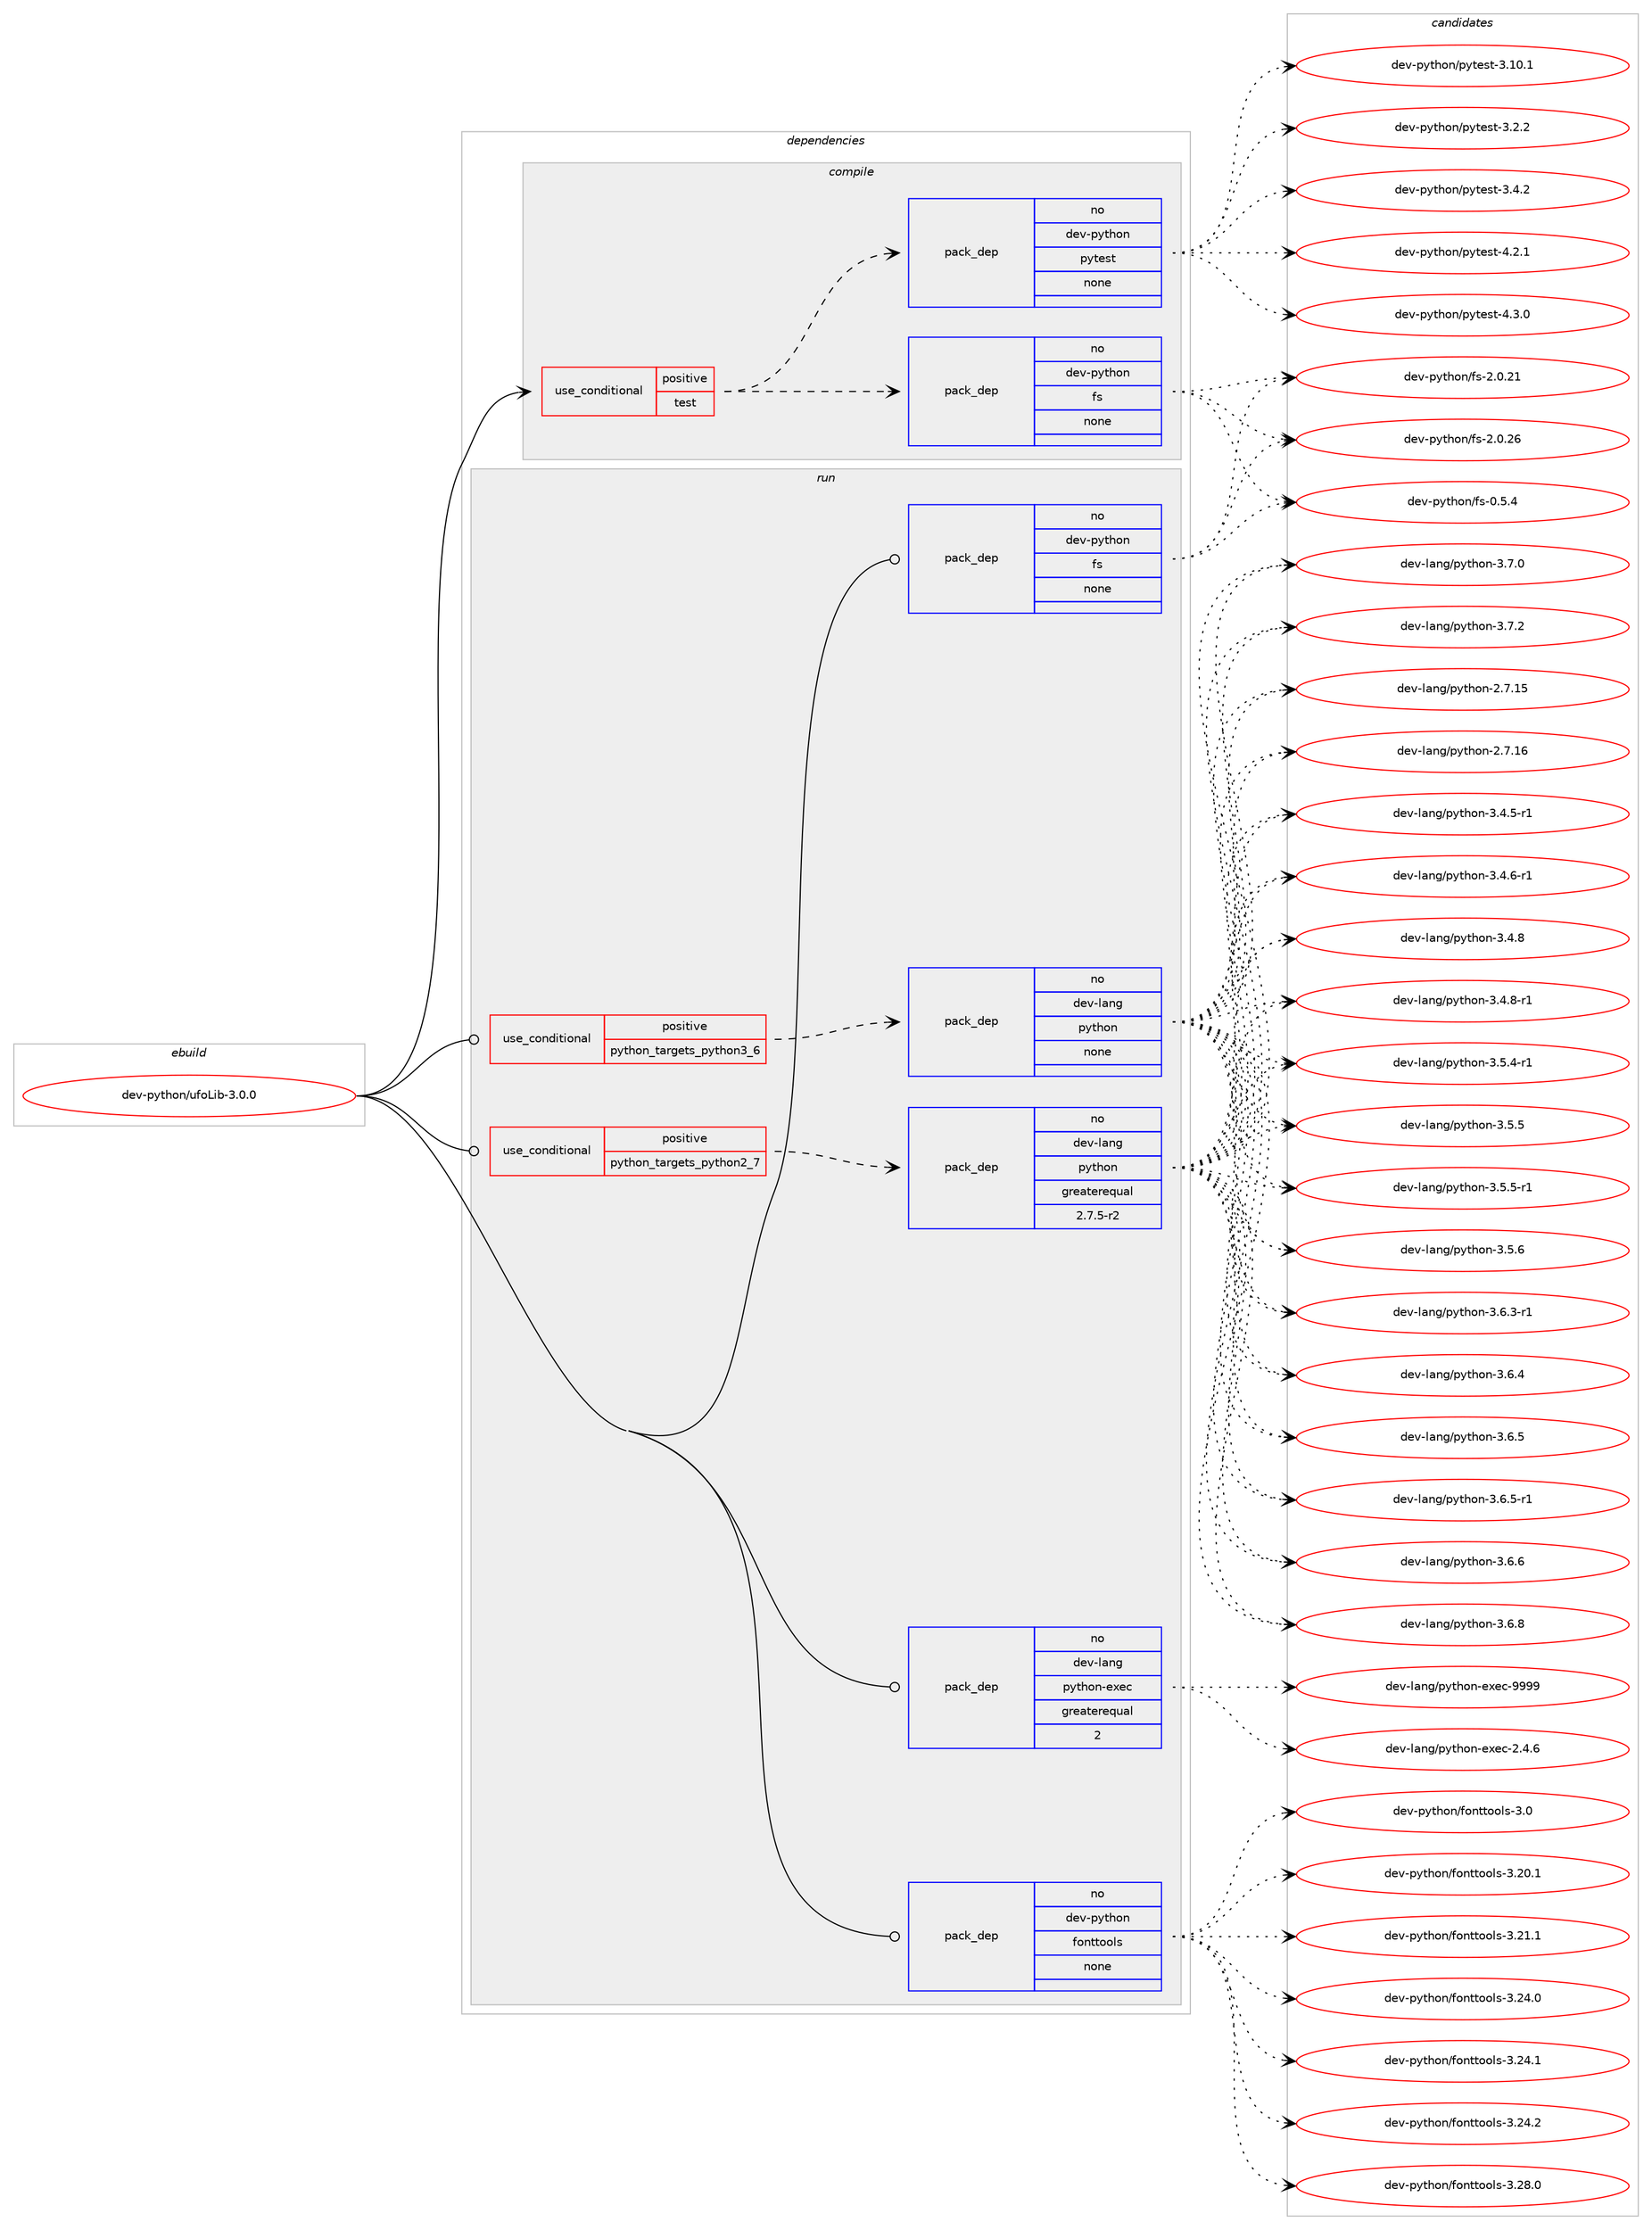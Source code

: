 digraph prolog {

# *************
# Graph options
# *************

newrank=true;
concentrate=true;
compound=true;
graph [rankdir=LR,fontname=Helvetica,fontsize=10,ranksep=1.5];#, ranksep=2.5, nodesep=0.2];
edge  [arrowhead=vee];
node  [fontname=Helvetica,fontsize=10];

# **********
# The ebuild
# **********

subgraph cluster_leftcol {
color=gray;
rank=same;
label=<<i>ebuild</i>>;
id [label="dev-python/ufoLib-3.0.0", color=red, width=4, href="../dev-python/ufoLib-3.0.0.svg"];
}

# ****************
# The dependencies
# ****************

subgraph cluster_midcol {
color=gray;
label=<<i>dependencies</i>>;
subgraph cluster_compile {
fillcolor="#eeeeee";
style=filled;
label=<<i>compile</i>>;
subgraph cond386210 {
dependency1446148 [label=<<TABLE BORDER="0" CELLBORDER="1" CELLSPACING="0" CELLPADDING="4"><TR><TD ROWSPAN="3" CELLPADDING="10">use_conditional</TD></TR><TR><TD>positive</TD></TR><TR><TD>test</TD></TR></TABLE>>, shape=none, color=red];
subgraph pack1036569 {
dependency1446149 [label=<<TABLE BORDER="0" CELLBORDER="1" CELLSPACING="0" CELLPADDING="4" WIDTH="220"><TR><TD ROWSPAN="6" CELLPADDING="30">pack_dep</TD></TR><TR><TD WIDTH="110">no</TD></TR><TR><TD>dev-python</TD></TR><TR><TD>fs</TD></TR><TR><TD>none</TD></TR><TR><TD></TD></TR></TABLE>>, shape=none, color=blue];
}
dependency1446148:e -> dependency1446149:w [weight=20,style="dashed",arrowhead="vee"];
subgraph pack1036570 {
dependency1446150 [label=<<TABLE BORDER="0" CELLBORDER="1" CELLSPACING="0" CELLPADDING="4" WIDTH="220"><TR><TD ROWSPAN="6" CELLPADDING="30">pack_dep</TD></TR><TR><TD WIDTH="110">no</TD></TR><TR><TD>dev-python</TD></TR><TR><TD>pytest</TD></TR><TR><TD>none</TD></TR><TR><TD></TD></TR></TABLE>>, shape=none, color=blue];
}
dependency1446148:e -> dependency1446150:w [weight=20,style="dashed",arrowhead="vee"];
}
id:e -> dependency1446148:w [weight=20,style="solid",arrowhead="vee"];
}
subgraph cluster_compileandrun {
fillcolor="#eeeeee";
style=filled;
label=<<i>compile and run</i>>;
}
subgraph cluster_run {
fillcolor="#eeeeee";
style=filled;
label=<<i>run</i>>;
subgraph cond386211 {
dependency1446151 [label=<<TABLE BORDER="0" CELLBORDER="1" CELLSPACING="0" CELLPADDING="4"><TR><TD ROWSPAN="3" CELLPADDING="10">use_conditional</TD></TR><TR><TD>positive</TD></TR><TR><TD>python_targets_python2_7</TD></TR></TABLE>>, shape=none, color=red];
subgraph pack1036571 {
dependency1446152 [label=<<TABLE BORDER="0" CELLBORDER="1" CELLSPACING="0" CELLPADDING="4" WIDTH="220"><TR><TD ROWSPAN="6" CELLPADDING="30">pack_dep</TD></TR><TR><TD WIDTH="110">no</TD></TR><TR><TD>dev-lang</TD></TR><TR><TD>python</TD></TR><TR><TD>greaterequal</TD></TR><TR><TD>2.7.5-r2</TD></TR></TABLE>>, shape=none, color=blue];
}
dependency1446151:e -> dependency1446152:w [weight=20,style="dashed",arrowhead="vee"];
}
id:e -> dependency1446151:w [weight=20,style="solid",arrowhead="odot"];
subgraph cond386212 {
dependency1446153 [label=<<TABLE BORDER="0" CELLBORDER="1" CELLSPACING="0" CELLPADDING="4"><TR><TD ROWSPAN="3" CELLPADDING="10">use_conditional</TD></TR><TR><TD>positive</TD></TR><TR><TD>python_targets_python3_6</TD></TR></TABLE>>, shape=none, color=red];
subgraph pack1036572 {
dependency1446154 [label=<<TABLE BORDER="0" CELLBORDER="1" CELLSPACING="0" CELLPADDING="4" WIDTH="220"><TR><TD ROWSPAN="6" CELLPADDING="30">pack_dep</TD></TR><TR><TD WIDTH="110">no</TD></TR><TR><TD>dev-lang</TD></TR><TR><TD>python</TD></TR><TR><TD>none</TD></TR><TR><TD></TD></TR></TABLE>>, shape=none, color=blue];
}
dependency1446153:e -> dependency1446154:w [weight=20,style="dashed",arrowhead="vee"];
}
id:e -> dependency1446153:w [weight=20,style="solid",arrowhead="odot"];
subgraph pack1036573 {
dependency1446155 [label=<<TABLE BORDER="0" CELLBORDER="1" CELLSPACING="0" CELLPADDING="4" WIDTH="220"><TR><TD ROWSPAN="6" CELLPADDING="30">pack_dep</TD></TR><TR><TD WIDTH="110">no</TD></TR><TR><TD>dev-lang</TD></TR><TR><TD>python-exec</TD></TR><TR><TD>greaterequal</TD></TR><TR><TD>2</TD></TR></TABLE>>, shape=none, color=blue];
}
id:e -> dependency1446155:w [weight=20,style="solid",arrowhead="odot"];
subgraph pack1036574 {
dependency1446156 [label=<<TABLE BORDER="0" CELLBORDER="1" CELLSPACING="0" CELLPADDING="4" WIDTH="220"><TR><TD ROWSPAN="6" CELLPADDING="30">pack_dep</TD></TR><TR><TD WIDTH="110">no</TD></TR><TR><TD>dev-python</TD></TR><TR><TD>fonttools</TD></TR><TR><TD>none</TD></TR><TR><TD></TD></TR></TABLE>>, shape=none, color=blue];
}
id:e -> dependency1446156:w [weight=20,style="solid",arrowhead="odot"];
subgraph pack1036575 {
dependency1446157 [label=<<TABLE BORDER="0" CELLBORDER="1" CELLSPACING="0" CELLPADDING="4" WIDTH="220"><TR><TD ROWSPAN="6" CELLPADDING="30">pack_dep</TD></TR><TR><TD WIDTH="110">no</TD></TR><TR><TD>dev-python</TD></TR><TR><TD>fs</TD></TR><TR><TD>none</TD></TR><TR><TD></TD></TR></TABLE>>, shape=none, color=blue];
}
id:e -> dependency1446157:w [weight=20,style="solid",arrowhead="odot"];
}
}

# **************
# The candidates
# **************

subgraph cluster_choices {
rank=same;
color=gray;
label=<<i>candidates</i>>;

subgraph choice1036569 {
color=black;
nodesep=1;
choice1001011184511212111610411111047102115454846534652 [label="dev-python/fs-0.5.4", color=red, width=4,href="../dev-python/fs-0.5.4.svg"];
choice100101118451121211161041111104710211545504648465049 [label="dev-python/fs-2.0.21", color=red, width=4,href="../dev-python/fs-2.0.21.svg"];
choice100101118451121211161041111104710211545504648465054 [label="dev-python/fs-2.0.26", color=red, width=4,href="../dev-python/fs-2.0.26.svg"];
dependency1446149:e -> choice1001011184511212111610411111047102115454846534652:w [style=dotted,weight="100"];
dependency1446149:e -> choice100101118451121211161041111104710211545504648465049:w [style=dotted,weight="100"];
dependency1446149:e -> choice100101118451121211161041111104710211545504648465054:w [style=dotted,weight="100"];
}
subgraph choice1036570 {
color=black;
nodesep=1;
choice100101118451121211161041111104711212111610111511645514649484649 [label="dev-python/pytest-3.10.1", color=red, width=4,href="../dev-python/pytest-3.10.1.svg"];
choice1001011184511212111610411111047112121116101115116455146504650 [label="dev-python/pytest-3.2.2", color=red, width=4,href="../dev-python/pytest-3.2.2.svg"];
choice1001011184511212111610411111047112121116101115116455146524650 [label="dev-python/pytest-3.4.2", color=red, width=4,href="../dev-python/pytest-3.4.2.svg"];
choice1001011184511212111610411111047112121116101115116455246504649 [label="dev-python/pytest-4.2.1", color=red, width=4,href="../dev-python/pytest-4.2.1.svg"];
choice1001011184511212111610411111047112121116101115116455246514648 [label="dev-python/pytest-4.3.0", color=red, width=4,href="../dev-python/pytest-4.3.0.svg"];
dependency1446150:e -> choice100101118451121211161041111104711212111610111511645514649484649:w [style=dotted,weight="100"];
dependency1446150:e -> choice1001011184511212111610411111047112121116101115116455146504650:w [style=dotted,weight="100"];
dependency1446150:e -> choice1001011184511212111610411111047112121116101115116455146524650:w [style=dotted,weight="100"];
dependency1446150:e -> choice1001011184511212111610411111047112121116101115116455246504649:w [style=dotted,weight="100"];
dependency1446150:e -> choice1001011184511212111610411111047112121116101115116455246514648:w [style=dotted,weight="100"];
}
subgraph choice1036571 {
color=black;
nodesep=1;
choice10010111845108971101034711212111610411111045504655464953 [label="dev-lang/python-2.7.15", color=red, width=4,href="../dev-lang/python-2.7.15.svg"];
choice10010111845108971101034711212111610411111045504655464954 [label="dev-lang/python-2.7.16", color=red, width=4,href="../dev-lang/python-2.7.16.svg"];
choice1001011184510897110103471121211161041111104551465246534511449 [label="dev-lang/python-3.4.5-r1", color=red, width=4,href="../dev-lang/python-3.4.5-r1.svg"];
choice1001011184510897110103471121211161041111104551465246544511449 [label="dev-lang/python-3.4.6-r1", color=red, width=4,href="../dev-lang/python-3.4.6-r1.svg"];
choice100101118451089711010347112121116104111110455146524656 [label="dev-lang/python-3.4.8", color=red, width=4,href="../dev-lang/python-3.4.8.svg"];
choice1001011184510897110103471121211161041111104551465246564511449 [label="dev-lang/python-3.4.8-r1", color=red, width=4,href="../dev-lang/python-3.4.8-r1.svg"];
choice1001011184510897110103471121211161041111104551465346524511449 [label="dev-lang/python-3.5.4-r1", color=red, width=4,href="../dev-lang/python-3.5.4-r1.svg"];
choice100101118451089711010347112121116104111110455146534653 [label="dev-lang/python-3.5.5", color=red, width=4,href="../dev-lang/python-3.5.5.svg"];
choice1001011184510897110103471121211161041111104551465346534511449 [label="dev-lang/python-3.5.5-r1", color=red, width=4,href="../dev-lang/python-3.5.5-r1.svg"];
choice100101118451089711010347112121116104111110455146534654 [label="dev-lang/python-3.5.6", color=red, width=4,href="../dev-lang/python-3.5.6.svg"];
choice1001011184510897110103471121211161041111104551465446514511449 [label="dev-lang/python-3.6.3-r1", color=red, width=4,href="../dev-lang/python-3.6.3-r1.svg"];
choice100101118451089711010347112121116104111110455146544652 [label="dev-lang/python-3.6.4", color=red, width=4,href="../dev-lang/python-3.6.4.svg"];
choice100101118451089711010347112121116104111110455146544653 [label="dev-lang/python-3.6.5", color=red, width=4,href="../dev-lang/python-3.6.5.svg"];
choice1001011184510897110103471121211161041111104551465446534511449 [label="dev-lang/python-3.6.5-r1", color=red, width=4,href="../dev-lang/python-3.6.5-r1.svg"];
choice100101118451089711010347112121116104111110455146544654 [label="dev-lang/python-3.6.6", color=red, width=4,href="../dev-lang/python-3.6.6.svg"];
choice100101118451089711010347112121116104111110455146544656 [label="dev-lang/python-3.6.8", color=red, width=4,href="../dev-lang/python-3.6.8.svg"];
choice100101118451089711010347112121116104111110455146554648 [label="dev-lang/python-3.7.0", color=red, width=4,href="../dev-lang/python-3.7.0.svg"];
choice100101118451089711010347112121116104111110455146554650 [label="dev-lang/python-3.7.2", color=red, width=4,href="../dev-lang/python-3.7.2.svg"];
dependency1446152:e -> choice10010111845108971101034711212111610411111045504655464953:w [style=dotted,weight="100"];
dependency1446152:e -> choice10010111845108971101034711212111610411111045504655464954:w [style=dotted,weight="100"];
dependency1446152:e -> choice1001011184510897110103471121211161041111104551465246534511449:w [style=dotted,weight="100"];
dependency1446152:e -> choice1001011184510897110103471121211161041111104551465246544511449:w [style=dotted,weight="100"];
dependency1446152:e -> choice100101118451089711010347112121116104111110455146524656:w [style=dotted,weight="100"];
dependency1446152:e -> choice1001011184510897110103471121211161041111104551465246564511449:w [style=dotted,weight="100"];
dependency1446152:e -> choice1001011184510897110103471121211161041111104551465346524511449:w [style=dotted,weight="100"];
dependency1446152:e -> choice100101118451089711010347112121116104111110455146534653:w [style=dotted,weight="100"];
dependency1446152:e -> choice1001011184510897110103471121211161041111104551465346534511449:w [style=dotted,weight="100"];
dependency1446152:e -> choice100101118451089711010347112121116104111110455146534654:w [style=dotted,weight="100"];
dependency1446152:e -> choice1001011184510897110103471121211161041111104551465446514511449:w [style=dotted,weight="100"];
dependency1446152:e -> choice100101118451089711010347112121116104111110455146544652:w [style=dotted,weight="100"];
dependency1446152:e -> choice100101118451089711010347112121116104111110455146544653:w [style=dotted,weight="100"];
dependency1446152:e -> choice1001011184510897110103471121211161041111104551465446534511449:w [style=dotted,weight="100"];
dependency1446152:e -> choice100101118451089711010347112121116104111110455146544654:w [style=dotted,weight="100"];
dependency1446152:e -> choice100101118451089711010347112121116104111110455146544656:w [style=dotted,weight="100"];
dependency1446152:e -> choice100101118451089711010347112121116104111110455146554648:w [style=dotted,weight="100"];
dependency1446152:e -> choice100101118451089711010347112121116104111110455146554650:w [style=dotted,weight="100"];
}
subgraph choice1036572 {
color=black;
nodesep=1;
choice10010111845108971101034711212111610411111045504655464953 [label="dev-lang/python-2.7.15", color=red, width=4,href="../dev-lang/python-2.7.15.svg"];
choice10010111845108971101034711212111610411111045504655464954 [label="dev-lang/python-2.7.16", color=red, width=4,href="../dev-lang/python-2.7.16.svg"];
choice1001011184510897110103471121211161041111104551465246534511449 [label="dev-lang/python-3.4.5-r1", color=red, width=4,href="../dev-lang/python-3.4.5-r1.svg"];
choice1001011184510897110103471121211161041111104551465246544511449 [label="dev-lang/python-3.4.6-r1", color=red, width=4,href="../dev-lang/python-3.4.6-r1.svg"];
choice100101118451089711010347112121116104111110455146524656 [label="dev-lang/python-3.4.8", color=red, width=4,href="../dev-lang/python-3.4.8.svg"];
choice1001011184510897110103471121211161041111104551465246564511449 [label="dev-lang/python-3.4.8-r1", color=red, width=4,href="../dev-lang/python-3.4.8-r1.svg"];
choice1001011184510897110103471121211161041111104551465346524511449 [label="dev-lang/python-3.5.4-r1", color=red, width=4,href="../dev-lang/python-3.5.4-r1.svg"];
choice100101118451089711010347112121116104111110455146534653 [label="dev-lang/python-3.5.5", color=red, width=4,href="../dev-lang/python-3.5.5.svg"];
choice1001011184510897110103471121211161041111104551465346534511449 [label="dev-lang/python-3.5.5-r1", color=red, width=4,href="../dev-lang/python-3.5.5-r1.svg"];
choice100101118451089711010347112121116104111110455146534654 [label="dev-lang/python-3.5.6", color=red, width=4,href="../dev-lang/python-3.5.6.svg"];
choice1001011184510897110103471121211161041111104551465446514511449 [label="dev-lang/python-3.6.3-r1", color=red, width=4,href="../dev-lang/python-3.6.3-r1.svg"];
choice100101118451089711010347112121116104111110455146544652 [label="dev-lang/python-3.6.4", color=red, width=4,href="../dev-lang/python-3.6.4.svg"];
choice100101118451089711010347112121116104111110455146544653 [label="dev-lang/python-3.6.5", color=red, width=4,href="../dev-lang/python-3.6.5.svg"];
choice1001011184510897110103471121211161041111104551465446534511449 [label="dev-lang/python-3.6.5-r1", color=red, width=4,href="../dev-lang/python-3.6.5-r1.svg"];
choice100101118451089711010347112121116104111110455146544654 [label="dev-lang/python-3.6.6", color=red, width=4,href="../dev-lang/python-3.6.6.svg"];
choice100101118451089711010347112121116104111110455146544656 [label="dev-lang/python-3.6.8", color=red, width=4,href="../dev-lang/python-3.6.8.svg"];
choice100101118451089711010347112121116104111110455146554648 [label="dev-lang/python-3.7.0", color=red, width=4,href="../dev-lang/python-3.7.0.svg"];
choice100101118451089711010347112121116104111110455146554650 [label="dev-lang/python-3.7.2", color=red, width=4,href="../dev-lang/python-3.7.2.svg"];
dependency1446154:e -> choice10010111845108971101034711212111610411111045504655464953:w [style=dotted,weight="100"];
dependency1446154:e -> choice10010111845108971101034711212111610411111045504655464954:w [style=dotted,weight="100"];
dependency1446154:e -> choice1001011184510897110103471121211161041111104551465246534511449:w [style=dotted,weight="100"];
dependency1446154:e -> choice1001011184510897110103471121211161041111104551465246544511449:w [style=dotted,weight="100"];
dependency1446154:e -> choice100101118451089711010347112121116104111110455146524656:w [style=dotted,weight="100"];
dependency1446154:e -> choice1001011184510897110103471121211161041111104551465246564511449:w [style=dotted,weight="100"];
dependency1446154:e -> choice1001011184510897110103471121211161041111104551465346524511449:w [style=dotted,weight="100"];
dependency1446154:e -> choice100101118451089711010347112121116104111110455146534653:w [style=dotted,weight="100"];
dependency1446154:e -> choice1001011184510897110103471121211161041111104551465346534511449:w [style=dotted,weight="100"];
dependency1446154:e -> choice100101118451089711010347112121116104111110455146534654:w [style=dotted,weight="100"];
dependency1446154:e -> choice1001011184510897110103471121211161041111104551465446514511449:w [style=dotted,weight="100"];
dependency1446154:e -> choice100101118451089711010347112121116104111110455146544652:w [style=dotted,weight="100"];
dependency1446154:e -> choice100101118451089711010347112121116104111110455146544653:w [style=dotted,weight="100"];
dependency1446154:e -> choice1001011184510897110103471121211161041111104551465446534511449:w [style=dotted,weight="100"];
dependency1446154:e -> choice100101118451089711010347112121116104111110455146544654:w [style=dotted,weight="100"];
dependency1446154:e -> choice100101118451089711010347112121116104111110455146544656:w [style=dotted,weight="100"];
dependency1446154:e -> choice100101118451089711010347112121116104111110455146554648:w [style=dotted,weight="100"];
dependency1446154:e -> choice100101118451089711010347112121116104111110455146554650:w [style=dotted,weight="100"];
}
subgraph choice1036573 {
color=black;
nodesep=1;
choice1001011184510897110103471121211161041111104510112010199455046524654 [label="dev-lang/python-exec-2.4.6", color=red, width=4,href="../dev-lang/python-exec-2.4.6.svg"];
choice10010111845108971101034711212111610411111045101120101994557575757 [label="dev-lang/python-exec-9999", color=red, width=4,href="../dev-lang/python-exec-9999.svg"];
dependency1446155:e -> choice1001011184510897110103471121211161041111104510112010199455046524654:w [style=dotted,weight="100"];
dependency1446155:e -> choice10010111845108971101034711212111610411111045101120101994557575757:w [style=dotted,weight="100"];
}
subgraph choice1036574 {
color=black;
nodesep=1;
choice100101118451121211161041111104710211111011611611111110811545514648 [label="dev-python/fonttools-3.0", color=red, width=4,href="../dev-python/fonttools-3.0.svg"];
choice100101118451121211161041111104710211111011611611111110811545514650484649 [label="dev-python/fonttools-3.20.1", color=red, width=4,href="../dev-python/fonttools-3.20.1.svg"];
choice100101118451121211161041111104710211111011611611111110811545514650494649 [label="dev-python/fonttools-3.21.1", color=red, width=4,href="../dev-python/fonttools-3.21.1.svg"];
choice100101118451121211161041111104710211111011611611111110811545514650524648 [label="dev-python/fonttools-3.24.0", color=red, width=4,href="../dev-python/fonttools-3.24.0.svg"];
choice100101118451121211161041111104710211111011611611111110811545514650524649 [label="dev-python/fonttools-3.24.1", color=red, width=4,href="../dev-python/fonttools-3.24.1.svg"];
choice100101118451121211161041111104710211111011611611111110811545514650524650 [label="dev-python/fonttools-3.24.2", color=red, width=4,href="../dev-python/fonttools-3.24.2.svg"];
choice100101118451121211161041111104710211111011611611111110811545514650564648 [label="dev-python/fonttools-3.28.0", color=red, width=4,href="../dev-python/fonttools-3.28.0.svg"];
dependency1446156:e -> choice100101118451121211161041111104710211111011611611111110811545514648:w [style=dotted,weight="100"];
dependency1446156:e -> choice100101118451121211161041111104710211111011611611111110811545514650484649:w [style=dotted,weight="100"];
dependency1446156:e -> choice100101118451121211161041111104710211111011611611111110811545514650494649:w [style=dotted,weight="100"];
dependency1446156:e -> choice100101118451121211161041111104710211111011611611111110811545514650524648:w [style=dotted,weight="100"];
dependency1446156:e -> choice100101118451121211161041111104710211111011611611111110811545514650524649:w [style=dotted,weight="100"];
dependency1446156:e -> choice100101118451121211161041111104710211111011611611111110811545514650524650:w [style=dotted,weight="100"];
dependency1446156:e -> choice100101118451121211161041111104710211111011611611111110811545514650564648:w [style=dotted,weight="100"];
}
subgraph choice1036575 {
color=black;
nodesep=1;
choice1001011184511212111610411111047102115454846534652 [label="dev-python/fs-0.5.4", color=red, width=4,href="../dev-python/fs-0.5.4.svg"];
choice100101118451121211161041111104710211545504648465049 [label="dev-python/fs-2.0.21", color=red, width=4,href="../dev-python/fs-2.0.21.svg"];
choice100101118451121211161041111104710211545504648465054 [label="dev-python/fs-2.0.26", color=red, width=4,href="../dev-python/fs-2.0.26.svg"];
dependency1446157:e -> choice1001011184511212111610411111047102115454846534652:w [style=dotted,weight="100"];
dependency1446157:e -> choice100101118451121211161041111104710211545504648465049:w [style=dotted,weight="100"];
dependency1446157:e -> choice100101118451121211161041111104710211545504648465054:w [style=dotted,weight="100"];
}
}

}
